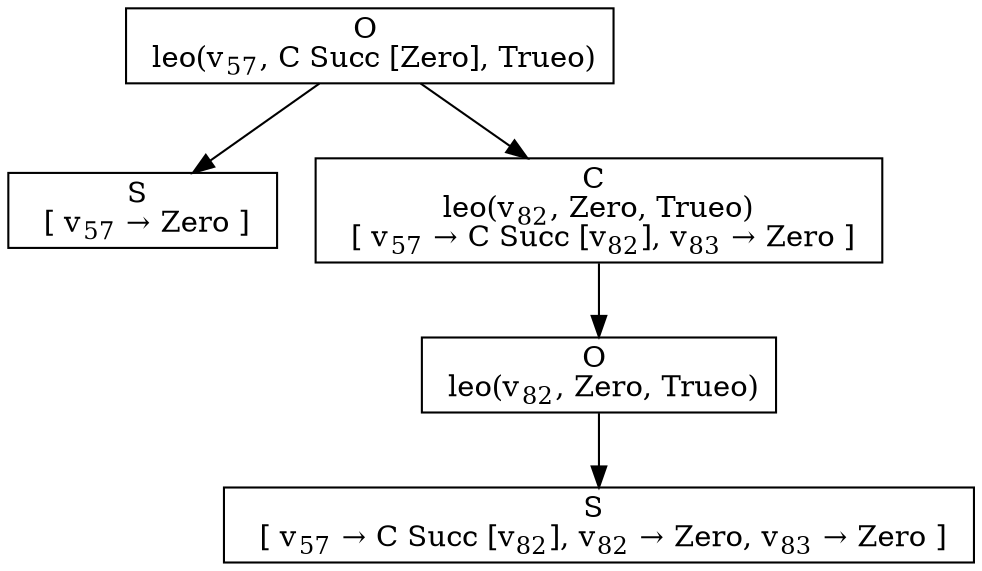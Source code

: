digraph {
    graph [rankdir=TB
          ,bgcolor=transparent];
    node [shape=box
         ,fillcolor=white
         ,style=filled];
    0 [label=<O <BR/> leo(v<SUB>57</SUB>, C Succ [Zero], Trueo)>];
    1 [label=<S <BR/>  [ v<SUB>57</SUB> &rarr; Zero ] >];
    2 [label=<C <BR/> leo(v<SUB>82</SUB>, Zero, Trueo) <BR/>  [ v<SUB>57</SUB> &rarr; C Succ [v<SUB>82</SUB>], v<SUB>83</SUB> &rarr; Zero ] >];
    3 [label=<O <BR/> leo(v<SUB>82</SUB>, Zero, Trueo)>];
    4 [label=<S <BR/>  [ v<SUB>57</SUB> &rarr; C Succ [v<SUB>82</SUB>], v<SUB>82</SUB> &rarr; Zero, v<SUB>83</SUB> &rarr; Zero ] >];
    0 -> 1 [label=""];
    0 -> 2 [label=""];
    2 -> 3 [label=""];
    3 -> 4 [label=""];
}